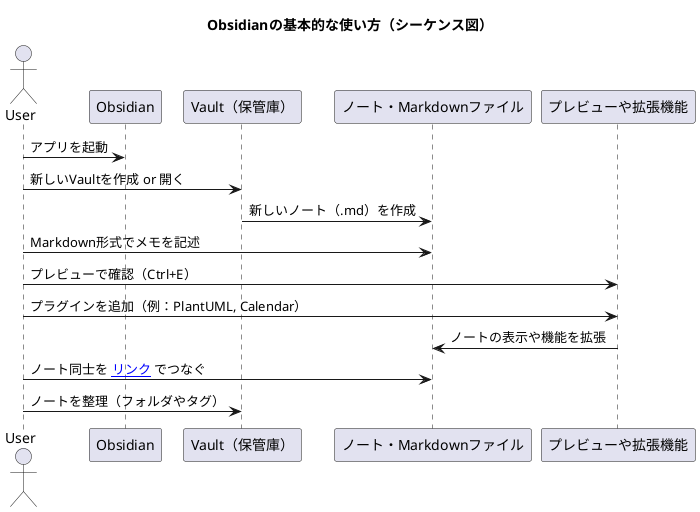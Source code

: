 @startuml
title Obsidianの基本的な使い方（シーケンス図）

actor User
participant "Obsidian" as App
participant "Vault（保管庫）" as Vault
participant "ノート・Markdownファイル" as Note
participant "プレビューや拡張機能" as Features

User -> App : アプリを起動
User -> Vault : 新しいVaultを作成 or 開く
Vault -> Note : 新しいノート（.md）を作成
User -> Note : Markdown形式でメモを記述
User -> Features : プレビューで確認（Ctrl+E）

User -> Features : プラグインを追加（例：PlantUML, Calendar）
Features -> Note : ノートの表示や機能を拡張

User -> Note : ノート同士を [[リンク]] でつなぐ
User -> Vault : ノートを整理（フォルダやタグ）

@enduml